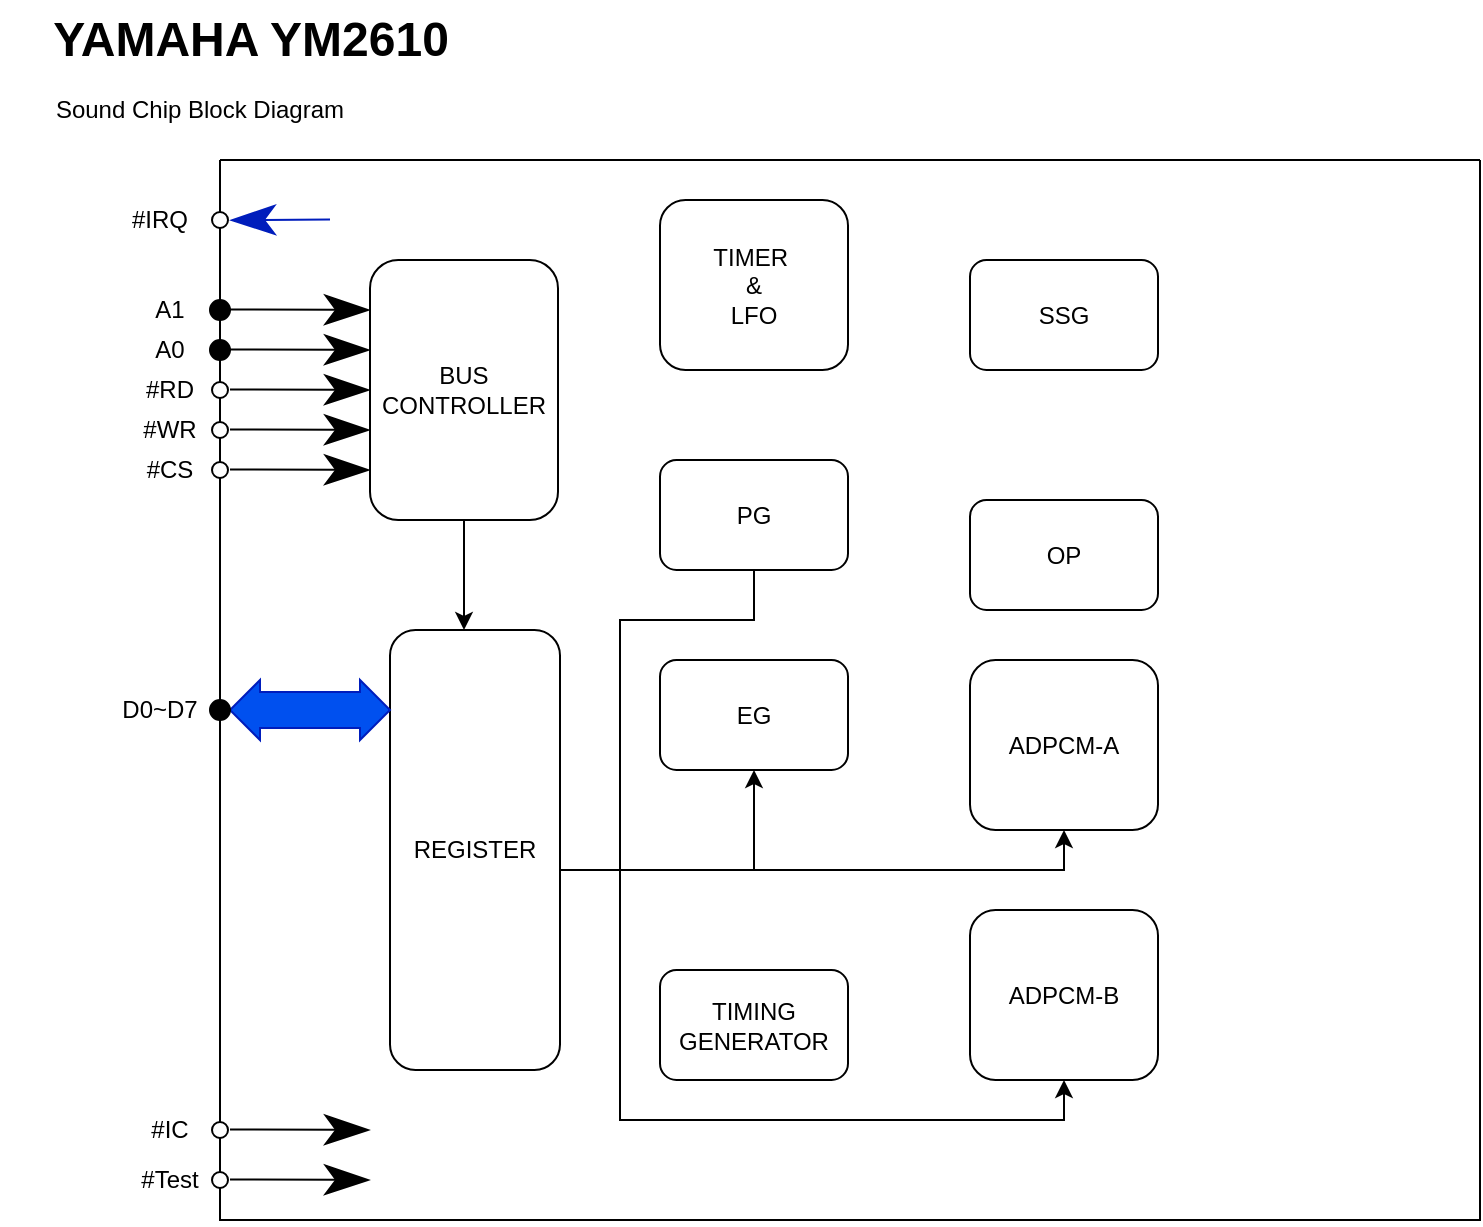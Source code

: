 <mxfile version="20.3.0" type="device"><diagram id="C5RBs43oDa-KdzZeNtuy" name="Page-1"><mxGraphModel dx="414" dy="597" grid="1" gridSize="5" guides="1" tooltips="1" connect="1" arrows="1" fold="1" page="1" pageScale="1" pageWidth="827" pageHeight="1169" math="0" shadow="0"><root><mxCell id="WIyWlLk6GJQsqaUBKTNV-0"/><mxCell id="WIyWlLk6GJQsqaUBKTNV-1" parent="WIyWlLk6GJQsqaUBKTNV-0"/><mxCell id="JyB1ukVxRvYG-AKKvHS1-1" value="YAMAHA YM2610" style="text;strokeColor=none;fillColor=none;html=1;fontSize=24;fontStyle=1;verticalAlign=middle;align=center;" vertex="1" parent="WIyWlLk6GJQsqaUBKTNV-1"><mxGeometry x="44" y="120" width="250" height="40" as="geometry"/></mxCell><mxCell id="JyB1ukVxRvYG-AKKvHS1-2" value="Sound Chip Block Diagram" style="text;html=1;strokeColor=none;fillColor=none;align=center;verticalAlign=middle;whiteSpace=wrap;rounded=0;" vertex="1" parent="WIyWlLk6GJQsqaUBKTNV-1"><mxGeometry x="64" y="160" width="160" height="30" as="geometry"/></mxCell><mxCell id="JyB1ukVxRvYG-AKKvHS1-5" value="" style="swimlane;startSize=0;" vertex="1" parent="WIyWlLk6GJQsqaUBKTNV-1"><mxGeometry x="154" y="200" width="630" height="530" as="geometry"><mxRectangle x="170" y="160" width="50" height="40" as="alternateBounds"/></mxGeometry></mxCell><mxCell id="JyB1ukVxRvYG-AKKvHS1-79" style="edgeStyle=orthogonalEdgeStyle;rounded=0;orthogonalLoop=1;jettySize=auto;html=1;exitX=0.5;exitY=1;exitDx=0;exitDy=0;" edge="1" parent="JyB1ukVxRvYG-AKKvHS1-5" source="WIyWlLk6GJQsqaUBKTNV-3" target="JyB1ukVxRvYG-AKKvHS1-43"><mxGeometry relative="1" as="geometry"><Array as="points"><mxPoint x="122" y="210"/><mxPoint x="122" y="210"/></Array></mxGeometry></mxCell><mxCell id="WIyWlLk6GJQsqaUBKTNV-3" value="BUS &lt;br&gt;CONTROLLER" style="rounded=1;whiteSpace=wrap;html=1;fontSize=12;glass=0;strokeWidth=1;shadow=0;" parent="JyB1ukVxRvYG-AKKvHS1-5" vertex="1"><mxGeometry x="75" y="50" width="94" height="130" as="geometry"/></mxCell><mxCell id="JyB1ukVxRvYG-AKKvHS1-38" value="" style="group" vertex="1" connectable="0" parent="JyB1ukVxRvYG-AKKvHS1-5"><mxGeometry x="-45" y="105" width="120" height="20" as="geometry"/></mxCell><mxCell id="JyB1ukVxRvYG-AKKvHS1-24" value="" style="endArrow=classicThin;html=1;strokeWidth=1;endSize=20;rounded=0;" edge="1" parent="JyB1ukVxRvYG-AKKvHS1-38"><mxGeometry width="100" relative="1" as="geometry"><mxPoint x="50" y="9.71" as="sourcePoint"/><mxPoint x="120" y="10" as="targetPoint"/></mxGeometry></mxCell><mxCell id="JyB1ukVxRvYG-AKKvHS1-30" value="#RD" style="text;html=1;strokeColor=none;fillColor=none;align=center;verticalAlign=middle;whiteSpace=wrap;rounded=0;" vertex="1" parent="JyB1ukVxRvYG-AKKvHS1-38"><mxGeometry width="40" height="20" as="geometry"/></mxCell><mxCell id="JyB1ukVxRvYG-AKKvHS1-32" value="" style="verticalLabelPosition=bottom;shadow=0;dashed=0;align=center;html=1;verticalAlign=top;shape=mxgraph.electrical.logic_gates.inverting_contact;" vertex="1" parent="JyB1ukVxRvYG-AKKvHS1-38"><mxGeometry x="40" y="5" width="10" height="10" as="geometry"/></mxCell><mxCell id="JyB1ukVxRvYG-AKKvHS1-75" style="edgeStyle=orthogonalEdgeStyle;rounded=0;orthogonalLoop=1;jettySize=auto;html=1;exitX=1;exitY=0.5;exitDx=0;exitDy=0;entryX=0.5;entryY=1;entryDx=0;entryDy=0;" edge="1" parent="JyB1ukVxRvYG-AKKvHS1-5" source="JyB1ukVxRvYG-AKKvHS1-43" target="JyB1ukVxRvYG-AKKvHS1-69"><mxGeometry relative="1" as="geometry"><Array as="points"><mxPoint x="170" y="355"/><mxPoint x="267" y="355"/></Array></mxGeometry></mxCell><mxCell id="JyB1ukVxRvYG-AKKvHS1-78" style="edgeStyle=orthogonalEdgeStyle;rounded=0;orthogonalLoop=1;jettySize=auto;html=1;exitX=1;exitY=0.5;exitDx=0;exitDy=0;entryX=0.5;entryY=1;entryDx=0;entryDy=0;" edge="1" parent="JyB1ukVxRvYG-AKKvHS1-5" source="JyB1ukVxRvYG-AKKvHS1-43" target="JyB1ukVxRvYG-AKKvHS1-73"><mxGeometry relative="1" as="geometry"><Array as="points"><mxPoint x="170" y="355"/><mxPoint x="422" y="355"/></Array></mxGeometry></mxCell><mxCell id="JyB1ukVxRvYG-AKKvHS1-43" value="REGISTER" style="rounded=1;whiteSpace=wrap;html=1;fontSize=12;glass=0;strokeWidth=1;shadow=0;" vertex="1" parent="JyB1ukVxRvYG-AKKvHS1-5"><mxGeometry x="85" y="235" width="85" height="220" as="geometry"/></mxCell><mxCell id="JyB1ukVxRvYG-AKKvHS1-51" value="" style="group" vertex="1" connectable="0" parent="JyB1ukVxRvYG-AKKvHS1-5"><mxGeometry x="-55" y="260" width="140" height="30" as="geometry"/></mxCell><mxCell id="JyB1ukVxRvYG-AKKvHS1-44" value="" style="verticalLabelPosition=bottom;shadow=0;dashed=0;align=center;html=1;verticalAlign=top;shape=mxgraph.electrical.transmission.straightBus;strokeColor=#001DBC;strokeWidth=1;fontFamily=Helvetica;fontSize=12;fontColor=#ffffff;fillColor=#0050ef;direction=south;" vertex="1" parent="JyB1ukVxRvYG-AKKvHS1-51"><mxGeometry x="60" width="40" height="30" as="geometry"/></mxCell><mxCell id="JyB1ukVxRvYG-AKKvHS1-45" value="" style="verticalLabelPosition=bottom;shadow=0;dashed=0;align=center;html=1;verticalAlign=top;shape=mxgraph.electrical.transmission.straightBus;strokeColor=#001DBC;strokeWidth=1;fontFamily=Helvetica;fontSize=12;fontColor=#ffffff;fillColor=#0050ef;direction=south;rotation=-180;" vertex="1" parent="JyB1ukVxRvYG-AKKvHS1-51"><mxGeometry x="100" width="40" height="30" as="geometry"/></mxCell><mxCell id="JyB1ukVxRvYG-AKKvHS1-49" value="" style="verticalLabelPosition=bottom;shadow=0;dashed=0;align=center;html=1;verticalAlign=top;strokeWidth=1;shape=ellipse;strokeColor=default;fontFamily=Helvetica;fontSize=12;fontColor=default;fillColor=#000000;" vertex="1" parent="JyB1ukVxRvYG-AKKvHS1-51"><mxGeometry x="50" y="10" width="10" height="10" as="geometry"/></mxCell><mxCell id="JyB1ukVxRvYG-AKKvHS1-50" value="D0~D7" style="text;html=1;strokeColor=none;fillColor=none;align=center;verticalAlign=middle;whiteSpace=wrap;rounded=0;shadow=0;dashed=0;strokeWidth=1;fontFamily=Helvetica;fontSize=12;fontColor=default;" vertex="1" parent="JyB1ukVxRvYG-AKKvHS1-51"><mxGeometry y="5" width="50" height="20" as="geometry"/></mxCell><mxCell id="JyB1ukVxRvYG-AKKvHS1-36" value="" style="group" vertex="1" connectable="0" parent="JyB1ukVxRvYG-AKKvHS1-5"><mxGeometry x="-45" y="145" width="120" height="20" as="geometry"/></mxCell><mxCell id="JyB1ukVxRvYG-AKKvHS1-27" value="" style="endArrow=classicThin;html=1;strokeWidth=1;endSize=20;rounded=0;" edge="1" parent="JyB1ukVxRvYG-AKKvHS1-36"><mxGeometry width="100" relative="1" as="geometry"><mxPoint x="50" y="9.71" as="sourcePoint"/><mxPoint x="120" y="10" as="targetPoint"/></mxGeometry></mxCell><mxCell id="JyB1ukVxRvYG-AKKvHS1-34" value="" style="verticalLabelPosition=bottom;shadow=0;dashed=0;align=center;html=1;verticalAlign=top;shape=mxgraph.electrical.logic_gates.inverting_contact;" vertex="1" parent="JyB1ukVxRvYG-AKKvHS1-36"><mxGeometry x="40" y="5" width="10" height="10" as="geometry"/></mxCell><mxCell id="JyB1ukVxRvYG-AKKvHS1-35" value="#CS" style="text;html=1;strokeColor=none;fillColor=none;align=center;verticalAlign=middle;whiteSpace=wrap;rounded=0;" vertex="1" parent="JyB1ukVxRvYG-AKKvHS1-36"><mxGeometry width="40" height="20" as="geometry"/></mxCell><mxCell id="JyB1ukVxRvYG-AKKvHS1-37" value="" style="group" vertex="1" connectable="0" parent="JyB1ukVxRvYG-AKKvHS1-5"><mxGeometry x="-45" y="125" width="120" height="20" as="geometry"/></mxCell><mxCell id="JyB1ukVxRvYG-AKKvHS1-26" value="" style="endArrow=classicThin;html=1;strokeWidth=1;endSize=20;rounded=0;" edge="1" parent="JyB1ukVxRvYG-AKKvHS1-37"><mxGeometry width="100" relative="1" as="geometry"><mxPoint x="50" y="9.71" as="sourcePoint"/><mxPoint x="120" y="10" as="targetPoint"/></mxGeometry></mxCell><mxCell id="JyB1ukVxRvYG-AKKvHS1-31" value="#WR" style="text;html=1;strokeColor=none;fillColor=none;align=center;verticalAlign=middle;whiteSpace=wrap;rounded=0;" vertex="1" parent="JyB1ukVxRvYG-AKKvHS1-37"><mxGeometry width="40" height="20" as="geometry"/></mxCell><mxCell id="JyB1ukVxRvYG-AKKvHS1-33" value="" style="verticalLabelPosition=bottom;shadow=0;dashed=0;align=center;html=1;verticalAlign=top;shape=mxgraph.electrical.logic_gates.inverting_contact;" vertex="1" parent="JyB1ukVxRvYG-AKKvHS1-37"><mxGeometry x="40" y="5" width="10" height="10" as="geometry"/></mxCell><mxCell id="JyB1ukVxRvYG-AKKvHS1-42" value="" style="group" vertex="1" connectable="0" parent="JyB1ukVxRvYG-AKKvHS1-5"><mxGeometry x="-45" y="85" width="120" height="20" as="geometry"/></mxCell><mxCell id="JyB1ukVxRvYG-AKKvHS1-19" value="" style="verticalLabelPosition=bottom;shadow=0;dashed=0;align=center;html=1;verticalAlign=top;strokeWidth=1;shape=ellipse;fillColor=#000000;" vertex="1" parent="JyB1ukVxRvYG-AKKvHS1-42"><mxGeometry x="40" y="5" width="10" height="10" as="geometry"/></mxCell><mxCell id="JyB1ukVxRvYG-AKKvHS1-25" value="" style="endArrow=classicThin;html=1;strokeWidth=1;endSize=20;rounded=0;" edge="1" parent="JyB1ukVxRvYG-AKKvHS1-42"><mxGeometry width="100" relative="1" as="geometry"><mxPoint x="50" y="9.71" as="sourcePoint"/><mxPoint x="120" y="10" as="targetPoint"/></mxGeometry></mxCell><mxCell id="JyB1ukVxRvYG-AKKvHS1-29" value="A0" style="text;html=1;strokeColor=none;fillColor=none;align=center;verticalAlign=middle;whiteSpace=wrap;rounded=0;" vertex="1" parent="JyB1ukVxRvYG-AKKvHS1-42"><mxGeometry width="40" height="20" as="geometry"/></mxCell><mxCell id="JyB1ukVxRvYG-AKKvHS1-41" value="" style="group" vertex="1" connectable="0" parent="JyB1ukVxRvYG-AKKvHS1-5"><mxGeometry x="-45" y="65" width="120" height="20" as="geometry"/></mxCell><mxCell id="JyB1ukVxRvYG-AKKvHS1-18" value="" style="verticalLabelPosition=bottom;shadow=0;dashed=0;align=center;html=1;verticalAlign=top;strokeWidth=1;shape=ellipse;fillColor=#000000;" vertex="1" parent="JyB1ukVxRvYG-AKKvHS1-41"><mxGeometry x="40" y="5" width="10" height="10" as="geometry"/></mxCell><mxCell id="JyB1ukVxRvYG-AKKvHS1-23" value="" style="endArrow=classicThin;html=1;strokeWidth=1;endSize=20;rounded=0;" edge="1" parent="JyB1ukVxRvYG-AKKvHS1-41"><mxGeometry width="100" relative="1" as="geometry"><mxPoint x="50" y="9.71" as="sourcePoint"/><mxPoint x="120" y="10" as="targetPoint"/></mxGeometry></mxCell><mxCell id="JyB1ukVxRvYG-AKKvHS1-28" value="A1" style="text;html=1;strokeColor=none;fillColor=none;align=center;verticalAlign=middle;whiteSpace=wrap;rounded=0;" vertex="1" parent="JyB1ukVxRvYG-AKKvHS1-41"><mxGeometry width="40" height="20" as="geometry"/></mxCell><mxCell id="JyB1ukVxRvYG-AKKvHS1-67" value="TIMER&amp;nbsp;&lt;br&gt;&amp;amp;&lt;br&gt;LFO" style="rounded=1;whiteSpace=wrap;html=1;fontSize=12;glass=0;strokeWidth=1;shadow=0;" vertex="1" parent="JyB1ukVxRvYG-AKKvHS1-5"><mxGeometry x="220" y="20" width="94" height="85" as="geometry"/></mxCell><mxCell id="JyB1ukVxRvYG-AKKvHS1-17" value="" style="group" vertex="1" connectable="0" parent="JyB1ukVxRvYG-AKKvHS1-5"><mxGeometry x="-55" y="20" width="110" height="20" as="geometry"/></mxCell><object label="" id="JyB1ukVxRvYG-AKKvHS1-11"><mxCell style="endArrow=classicThin;html=1;strokeWidth=1;endSize=20;rounded=0;fillColor=#0050ef;strokeColor=#001DBC;" edge="1" parent="JyB1ukVxRvYG-AKKvHS1-17"><mxGeometry width="100" relative="1" as="geometry"><mxPoint x="110" y="9.71" as="sourcePoint"/><mxPoint x="60" y="10.12" as="targetPoint"/></mxGeometry></mxCell></object><mxCell id="JyB1ukVxRvYG-AKKvHS1-14" value="" style="verticalLabelPosition=bottom;shadow=0;dashed=0;align=center;html=1;verticalAlign=top;shape=mxgraph.electrical.logic_gates.inverting_contact;" vertex="1" parent="JyB1ukVxRvYG-AKKvHS1-17"><mxGeometry x="50" y="5" width="10" height="10" as="geometry"/></mxCell><mxCell id="JyB1ukVxRvYG-AKKvHS1-15" value="#IRQ" style="text;html=1;strokeColor=none;fillColor=none;align=center;verticalAlign=middle;whiteSpace=wrap;rounded=0;" vertex="1" parent="JyB1ukVxRvYG-AKKvHS1-17"><mxGeometry width="50" height="20" as="geometry"/></mxCell><mxCell id="JyB1ukVxRvYG-AKKvHS1-80" style="edgeStyle=orthogonalEdgeStyle;rounded=0;orthogonalLoop=1;jettySize=auto;html=1;exitX=0.5;exitY=1;exitDx=0;exitDy=0;entryX=0.5;entryY=1;entryDx=0;entryDy=0;" edge="1" parent="JyB1ukVxRvYG-AKKvHS1-5" source="JyB1ukVxRvYG-AKKvHS1-68" target="JyB1ukVxRvYG-AKKvHS1-74"><mxGeometry relative="1" as="geometry"><Array as="points"><mxPoint x="267" y="230"/><mxPoint x="200" y="230"/><mxPoint x="200" y="480"/><mxPoint x="422" y="480"/></Array></mxGeometry></mxCell><mxCell id="JyB1ukVxRvYG-AKKvHS1-68" value="PG" style="rounded=1;whiteSpace=wrap;html=1;fontSize=12;glass=0;strokeWidth=1;shadow=0;" vertex="1" parent="JyB1ukVxRvYG-AKKvHS1-5"><mxGeometry x="220" y="150" width="94" height="55" as="geometry"/></mxCell><mxCell id="JyB1ukVxRvYG-AKKvHS1-69" value="EG" style="rounded=1;whiteSpace=wrap;html=1;fontSize=12;glass=0;strokeWidth=1;shadow=0;" vertex="1" parent="JyB1ukVxRvYG-AKKvHS1-5"><mxGeometry x="220" y="250" width="94" height="55" as="geometry"/></mxCell><mxCell id="JyB1ukVxRvYG-AKKvHS1-70" value="TIMING&lt;br&gt;GENERATOR" style="rounded=1;whiteSpace=wrap;html=1;fontSize=12;glass=0;strokeWidth=1;shadow=0;" vertex="1" parent="JyB1ukVxRvYG-AKKvHS1-5"><mxGeometry x="220" y="405" width="94" height="55" as="geometry"/></mxCell><mxCell id="JyB1ukVxRvYG-AKKvHS1-71" value="OP" style="rounded=1;whiteSpace=wrap;html=1;fontSize=12;glass=0;strokeWidth=1;shadow=0;" vertex="1" parent="JyB1ukVxRvYG-AKKvHS1-5"><mxGeometry x="375" y="170" width="94" height="55" as="geometry"/></mxCell><mxCell id="JyB1ukVxRvYG-AKKvHS1-72" value="SSG" style="rounded=1;whiteSpace=wrap;html=1;fontSize=12;glass=0;strokeWidth=1;shadow=0;" vertex="1" parent="JyB1ukVxRvYG-AKKvHS1-5"><mxGeometry x="375" y="50" width="94" height="55" as="geometry"/></mxCell><mxCell id="JyB1ukVxRvYG-AKKvHS1-73" value="ADPCM-A" style="rounded=1;whiteSpace=wrap;html=1;fontSize=12;glass=0;strokeWidth=1;shadow=0;" vertex="1" parent="JyB1ukVxRvYG-AKKvHS1-5"><mxGeometry x="375" y="250" width="94" height="85" as="geometry"/></mxCell><mxCell id="JyB1ukVxRvYG-AKKvHS1-74" value="ADPCM-B" style="rounded=1;whiteSpace=wrap;html=1;fontSize=12;glass=0;strokeWidth=1;shadow=0;" vertex="1" parent="JyB1ukVxRvYG-AKKvHS1-5"><mxGeometry x="375" y="375" width="94" height="85" as="geometry"/></mxCell><mxCell id="JyB1ukVxRvYG-AKKvHS1-52" value="" style="group" vertex="1" connectable="0" parent="JyB1ukVxRvYG-AKKvHS1-5"><mxGeometry x="-45" y="500" width="120" height="20" as="geometry"/></mxCell><mxCell id="JyB1ukVxRvYG-AKKvHS1-53" value="" style="endArrow=classicThin;html=1;strokeWidth=1;endSize=20;rounded=0;" edge="1" parent="JyB1ukVxRvYG-AKKvHS1-52"><mxGeometry width="100" relative="1" as="geometry"><mxPoint x="50" y="9.71" as="sourcePoint"/><mxPoint x="120" y="10" as="targetPoint"/></mxGeometry></mxCell><mxCell id="JyB1ukVxRvYG-AKKvHS1-54" value="" style="verticalLabelPosition=bottom;shadow=0;dashed=0;align=center;html=1;verticalAlign=top;shape=mxgraph.electrical.logic_gates.inverting_contact;" vertex="1" parent="JyB1ukVxRvYG-AKKvHS1-52"><mxGeometry x="40" y="5" width="10" height="10" as="geometry"/></mxCell><mxCell id="JyB1ukVxRvYG-AKKvHS1-55" value="#Test" style="text;html=1;strokeColor=none;fillColor=none;align=center;verticalAlign=middle;whiteSpace=wrap;rounded=0;" vertex="1" parent="JyB1ukVxRvYG-AKKvHS1-52"><mxGeometry width="40" height="20" as="geometry"/></mxCell><mxCell id="JyB1ukVxRvYG-AKKvHS1-56" value="" style="group" vertex="1" connectable="0" parent="JyB1ukVxRvYG-AKKvHS1-5"><mxGeometry x="-45" y="475" width="120" height="20" as="geometry"/></mxCell><mxCell id="JyB1ukVxRvYG-AKKvHS1-57" value="" style="endArrow=classicThin;html=1;strokeWidth=1;endSize=20;rounded=0;" edge="1" parent="JyB1ukVxRvYG-AKKvHS1-56"><mxGeometry width="100" relative="1" as="geometry"><mxPoint x="50" y="9.71" as="sourcePoint"/><mxPoint x="120" y="10" as="targetPoint"/></mxGeometry></mxCell><mxCell id="JyB1ukVxRvYG-AKKvHS1-58" value="#IC" style="text;html=1;strokeColor=none;fillColor=none;align=center;verticalAlign=middle;whiteSpace=wrap;rounded=0;" vertex="1" parent="JyB1ukVxRvYG-AKKvHS1-56"><mxGeometry width="40" height="20" as="geometry"/></mxCell><mxCell id="JyB1ukVxRvYG-AKKvHS1-59" value="" style="verticalLabelPosition=bottom;shadow=0;dashed=0;align=center;html=1;verticalAlign=top;shape=mxgraph.electrical.logic_gates.inverting_contact;" vertex="1" parent="JyB1ukVxRvYG-AKKvHS1-56"><mxGeometry x="40" y="5" width="10" height="10" as="geometry"/></mxCell></root></mxGraphModel></diagram></mxfile>
